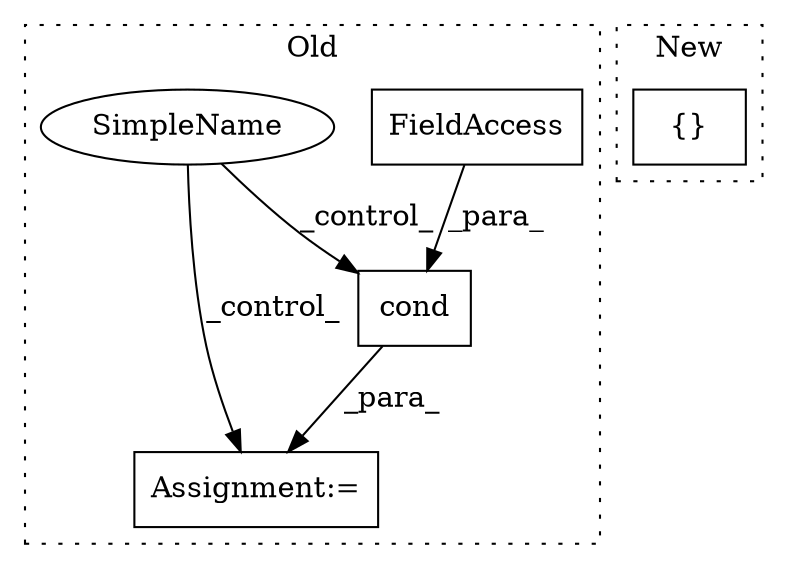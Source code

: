 digraph G {
subgraph cluster0 {
1 [label="cond" a="32" s="3520,3644" l="5,1" shape="box"];
3 [label="Assignment:=" a="7" s="3508" l="1" shape="box"];
4 [label="FieldAccess" a="22" s="3553" l="17" shape="box"];
5 [label="SimpleName" a="42" s="" l="" shape="ellipse"];
label = "Old";
style="dotted";
}
subgraph cluster1 {
2 [label="{}" a="4" s="2253,2354" l="1,1" shape="box"];
label = "New";
style="dotted";
}
1 -> 3 [label="_para_"];
4 -> 1 [label="_para_"];
5 -> 1 [label="_control_"];
5 -> 3 [label="_control_"];
}
